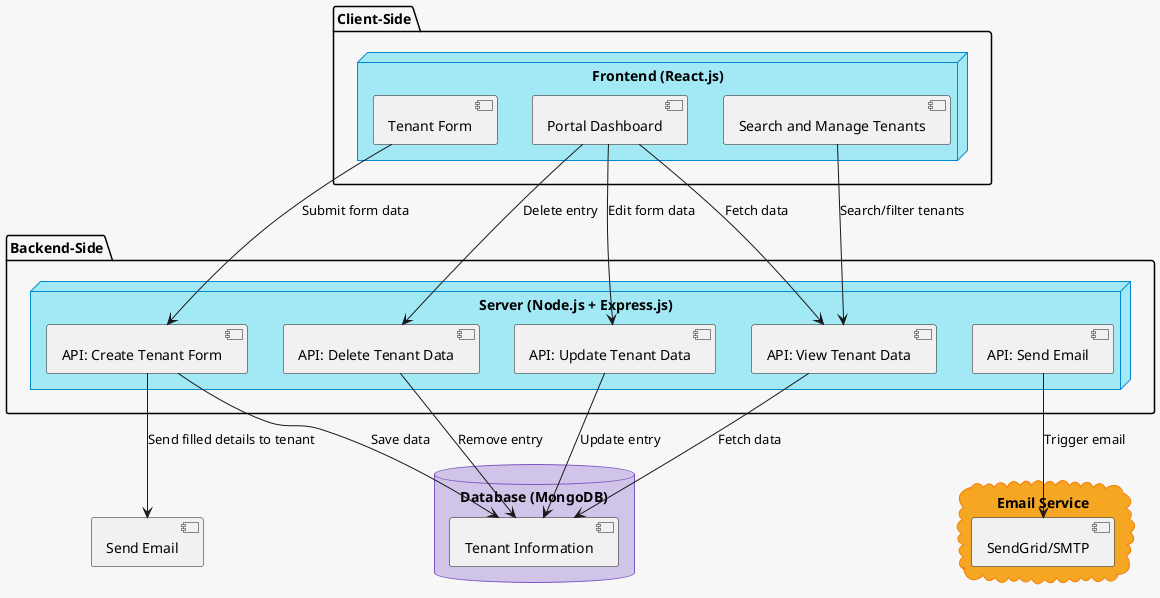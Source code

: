 @startuml
skinparam backgroundColor #F7F7F7
skinparam node {
    BackgroundColor #A2E8F5
    BorderColor #0288D1
}
skinparam cloud {
    BackgroundColor #F5A623
    BorderColor #F57C00
}
skinparam database {
    BackgroundColor #D1C4E9
    BorderColor #7E57C2
}

package "Client-Side" {
    node "Frontend (React.js)" {
        [Tenant Form]
        [Portal Dashboard]
        [Search and Manage Tenants]
    }
}

package "Backend-Side" {
    node "Server (Node.js + Express.js)" {
        [API: Create Tenant Form]
        [API: View Tenant Data]
        [API: Update Tenant Data]
        [API: Delete Tenant Data]
        [API: Send Email]
    }
}

database "Database (MongoDB)" {
    [Tenant Information]
}

cloud "Email Service" {
    [SendGrid/SMTP]
}

[Tenant Form] --> [API: Create Tenant Form] : "Submit form data"
[Portal Dashboard] --> [API: View Tenant Data] : "Fetch data"
[Portal Dashboard] --> [API: Update Tenant Data] : "Edit form data"
[Portal Dashboard] --> [API: Delete Tenant Data] : "Delete entry"
[Search and Manage Tenants] --> [API: View Tenant Data] : "Search/filter tenants"
[API: Create Tenant Form] --> [Tenant Information] : "Save data"
[API: View Tenant Data] --> [Tenant Information] : "Fetch data"
[API: Update Tenant Data] --> [Tenant Information] : "Update entry"
[API: Delete Tenant Data] --> [Tenant Information] : "Remove entry"
[API: Send Email] --> [SendGrid/SMTP] : "Trigger email"
[API: Create Tenant Form] --> [Send Email] : "Send filled details to tenant"
@enduml
